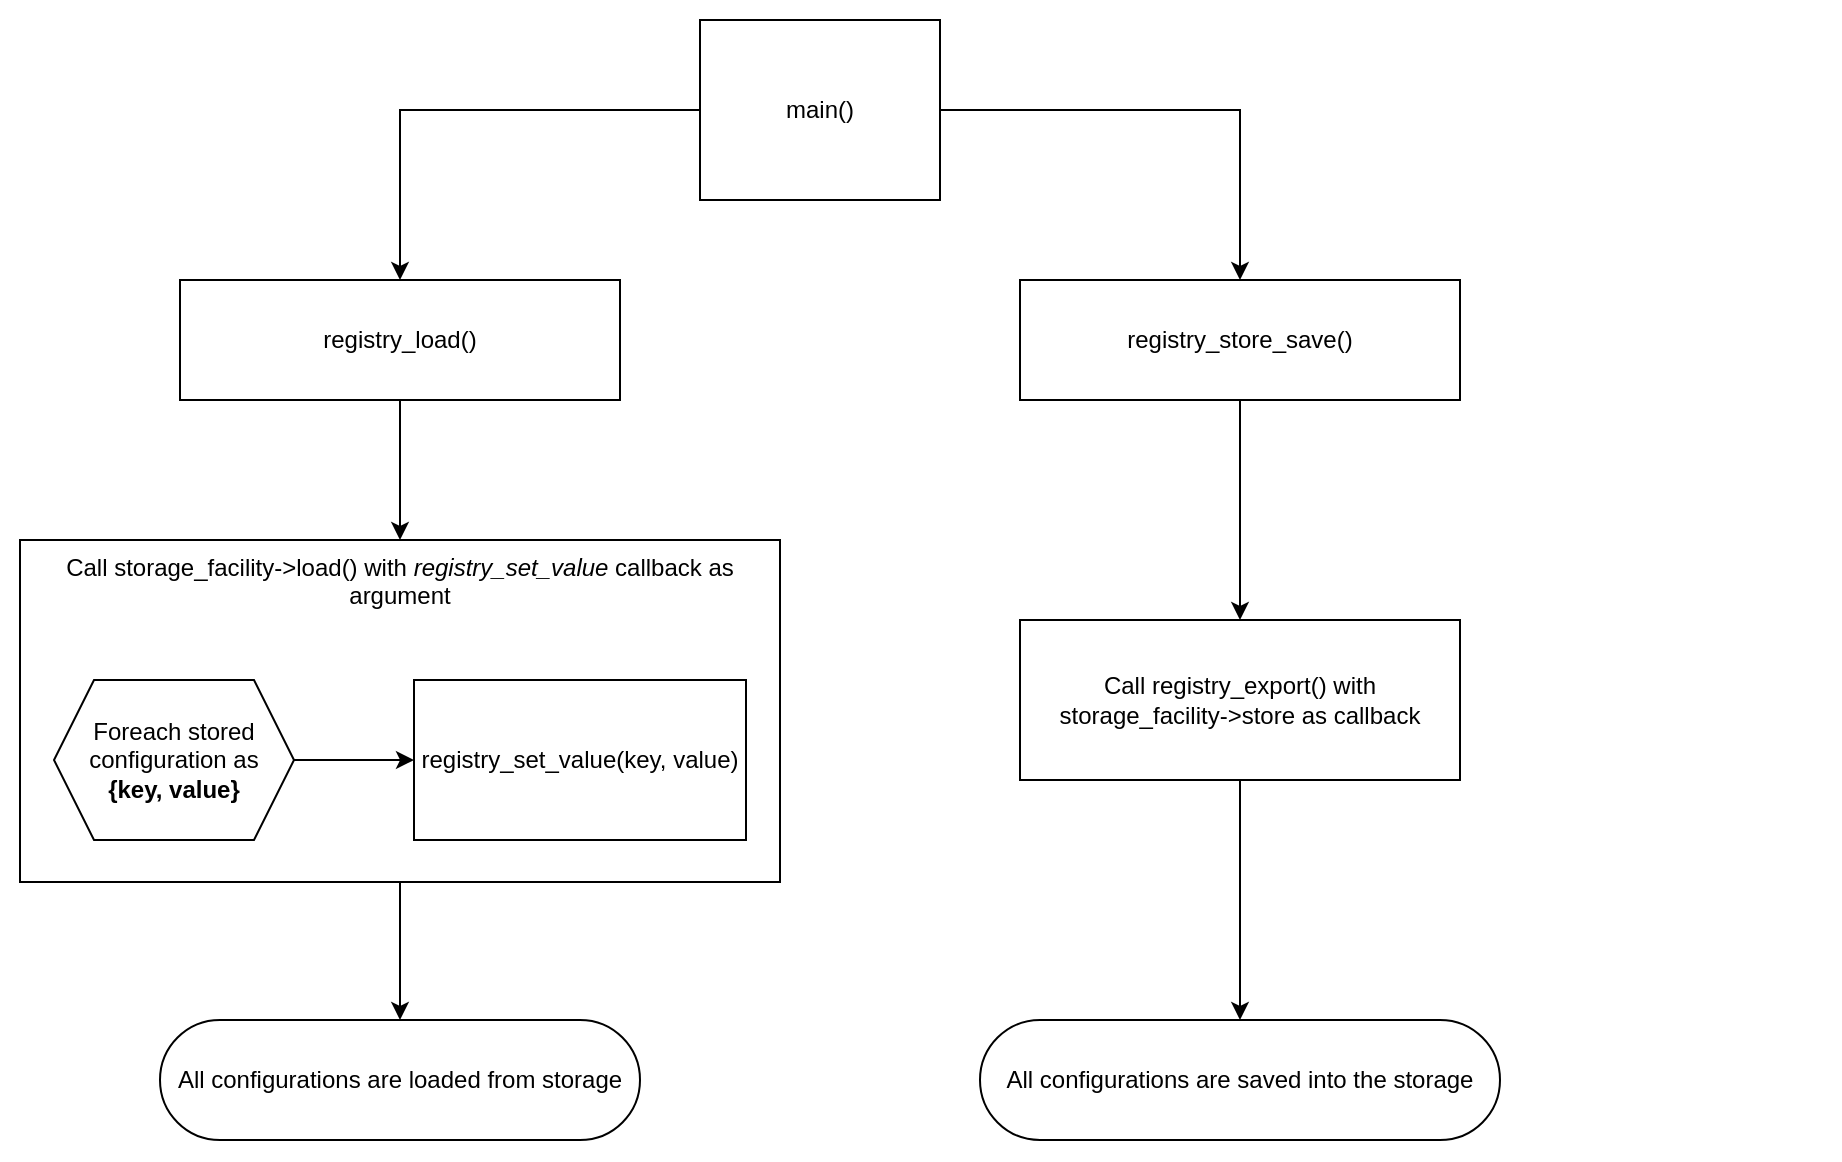 <mxfile>
    <diagram id="fjN8D4Odn0497USpxgly" name="Page-1">
        <mxGraphModel dx="2483" dy="782" grid="1" gridSize="10" guides="1" tooltips="1" connect="1" arrows="1" fold="1" page="1" pageScale="1" pageWidth="1169" pageHeight="827" background="#FFFFFF" math="0" shadow="0">
            <root>
                <mxCell id="0"/>
                <mxCell id="1" parent="0"/>
                <mxCell id="274" value="" style="rounded=0;whiteSpace=wrap;html=1;strokeColor=none;" parent="1" vertex="1">
                    <mxGeometry x="-1150" y="50" width="920" height="580" as="geometry"/>
                </mxCell>
                <mxCell id="163" style="edgeStyle=orthogonalEdgeStyle;html=1;rounded=0;" parent="1" source="161" target="166" edge="1">
                    <mxGeometry relative="1" as="geometry">
                        <mxPoint x="-908" y="70" as="sourcePoint"/>
                        <mxPoint x="-708" y="140" as="targetPoint"/>
                    </mxGeometry>
                </mxCell>
                <mxCell id="161" value="main()" style="rounded=0;whiteSpace=wrap;html=1;" parent="1" vertex="1">
                    <mxGeometry x="-800" y="60" width="120" height="90" as="geometry"/>
                </mxCell>
                <mxCell id="189" style="edgeStyle=elbowEdgeStyle;rounded=0;html=1;" parent="1" source="166" target="188" edge="1">
                    <mxGeometry relative="1" as="geometry"/>
                </mxCell>
                <mxCell id="166" value="registry_load()" style="rounded=0;whiteSpace=wrap;html=1;" parent="1" vertex="1">
                    <mxGeometry x="-1060" y="190" width="220" height="60" as="geometry"/>
                </mxCell>
                <mxCell id="184" value="registry_store_save()" style="rounded=0;whiteSpace=wrap;html=1;" parent="1" vertex="1">
                    <mxGeometry x="-640" y="190" width="220" height="60" as="geometry"/>
                </mxCell>
                <mxCell id="186" style="edgeStyle=orthogonalEdgeStyle;html=1;rounded=0;" parent="1" source="161" target="184" edge="1">
                    <mxGeometry relative="1" as="geometry">
                        <mxPoint x="-598" y="120" as="sourcePoint"/>
                        <mxPoint x="-578" y="200" as="targetPoint"/>
                    </mxGeometry>
                </mxCell>
                <mxCell id="191" style="edgeStyle=elbowEdgeStyle;rounded=0;html=1;entryX=0.5;entryY=0;entryDx=0;entryDy=0;" parent="1" source="188" target="204" edge="1">
                    <mxGeometry relative="1" as="geometry">
                        <mxPoint x="-919.765" y="390.235" as="targetPoint"/>
                    </mxGeometry>
                </mxCell>
                <mxCell id="188" value="Call storage_facility-&amp;gt;load() with &lt;i&gt;registry_set_value&lt;/i&gt; callback as argument" style="rounded=0;whiteSpace=wrap;html=1;verticalAlign=top;" parent="1" vertex="1">
                    <mxGeometry x="-1140" y="320" width="380" height="171" as="geometry"/>
                </mxCell>
                <mxCell id="204" value="All configurations are loaded from storage" style="rounded=1;whiteSpace=wrap;html=1;arcSize=50;" parent="1" vertex="1">
                    <mxGeometry x="-1070" y="560" width="240" height="60" as="geometry"/>
                </mxCell>
                <mxCell id="253" style="edgeStyle=elbowEdgeStyle;rounded=0;html=1;" parent="1" source="184" target="268" edge="1">
                    <mxGeometry relative="1" as="geometry">
                        <mxPoint x="-610" y="307" as="sourcePoint"/>
                        <mxPoint x="-530" y="354.5" as="targetPoint"/>
                    </mxGeometry>
                </mxCell>
                <mxCell id="265" value="All configurations are saved into the storage" style="rounded=1;whiteSpace=wrap;html=1;arcSize=50;" parent="1" vertex="1">
                    <mxGeometry x="-660" y="560" width="260" height="60" as="geometry"/>
                </mxCell>
                <mxCell id="268" value="Call registry_export() with storage_facility-&amp;gt;store as callback" style="rounded=0;whiteSpace=wrap;html=1;" parent="1" vertex="1">
                    <mxGeometry x="-640" y="360" width="220" height="80" as="geometry"/>
                </mxCell>
                <mxCell id="270" value="" style="edgeStyle=elbowEdgeStyle;rounded=0;html=1;entryX=0.5;entryY=0;entryDx=0;entryDy=0;" parent="1" source="268" target="265" edge="1">
                    <mxGeometry relative="1" as="geometry">
                        <mxPoint x="-510" y="610.06" as="targetPoint"/>
                        <mxPoint x="-530" y="434.5" as="sourcePoint"/>
                    </mxGeometry>
                </mxCell>
                <mxCell id="277" value="" style="edgeStyle=elbowEdgeStyle;rounded=0;html=1;exitX=1;exitY=0.5;exitDx=0;exitDy=0;" parent="1" source="279" target="278" edge="1">
                    <mxGeometry relative="1" as="geometry">
                        <mxPoint x="-954" y="472" as="targetPoint"/>
                        <mxPoint as="offset"/>
                        <mxPoint x="-1013" y="470" as="sourcePoint"/>
                    </mxGeometry>
                </mxCell>
                <mxCell id="278" value="registry_set_value(key, value)" style="rounded=0;whiteSpace=wrap;html=1;" parent="1" vertex="1">
                    <mxGeometry x="-943" y="390" width="166" height="80" as="geometry"/>
                </mxCell>
                <mxCell id="279" value="Foreach stored configuration&amp;nbsp;as&lt;br&gt;&lt;b&gt;{key, value}&lt;/b&gt;" style="shape=hexagon;perimeter=hexagonPerimeter2;whiteSpace=wrap;html=1;fixedSize=1;" parent="1" vertex="1">
                    <mxGeometry x="-1123" y="390" width="120" height="80" as="geometry"/>
                </mxCell>
            </root>
        </mxGraphModel>
    </diagram>
</mxfile>